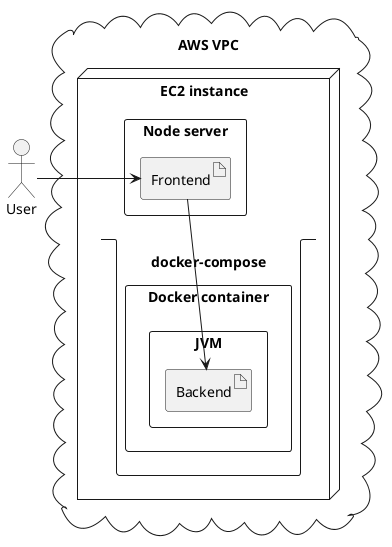 @startuml

actor "User" as u

cloud "AWS VPC" {
    node "EC2 instance" {
      rectangle "Node server" {
        artifact "Frontend" as f
      }
        stack "docker-compose" {
            rectangle "Docker container" as d2 {
                rectangle "JVM" {
                    artifact "Backend" as b
                }
            }
        }
        f -down-> b
    }
}

u -right-> f

@enduml
